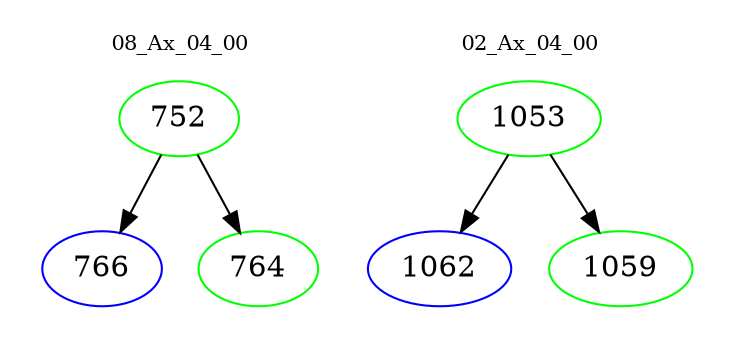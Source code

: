 digraph{
subgraph cluster_0 {
color = white
label = "08_Ax_04_00";
fontsize=10;
T0_752 [label="752", color="green"]
T0_752 -> T0_766 [color="black"]
T0_766 [label="766", color="blue"]
T0_752 -> T0_764 [color="black"]
T0_764 [label="764", color="green"]
}
subgraph cluster_1 {
color = white
label = "02_Ax_04_00";
fontsize=10;
T1_1053 [label="1053", color="green"]
T1_1053 -> T1_1062 [color="black"]
T1_1062 [label="1062", color="blue"]
T1_1053 -> T1_1059 [color="black"]
T1_1059 [label="1059", color="green"]
}
}

